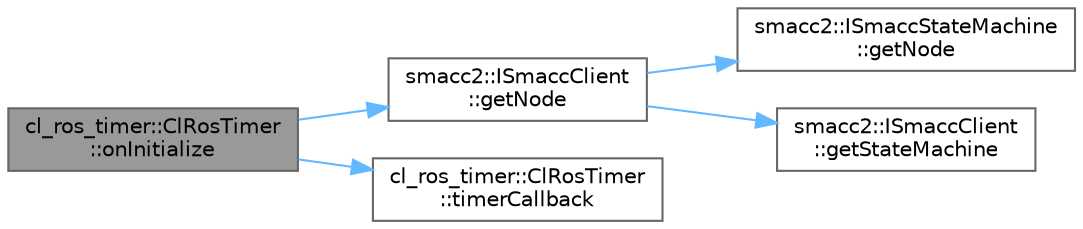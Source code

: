 digraph "cl_ros_timer::ClRosTimer::onInitialize"
{
 // LATEX_PDF_SIZE
  bgcolor="transparent";
  edge [fontname=Helvetica,fontsize=10,labelfontname=Helvetica,labelfontsize=10];
  node [fontname=Helvetica,fontsize=10,shape=box,height=0.2,width=0.4];
  rankdir="LR";
  Node1 [label="cl_ros_timer::ClRosTimer\l::onInitialize",height=0.2,width=0.4,color="gray40", fillcolor="grey60", style="filled", fontcolor="black",tooltip=" "];
  Node1 -> Node2 [color="steelblue1",style="solid"];
  Node2 [label="smacc2::ISmaccClient\l::getNode",height=0.2,width=0.4,color="grey40", fillcolor="white", style="filled",URL="$classsmacc2_1_1ISmaccClient.html#a0d0d53879b63fd45c78aac1c711f8708",tooltip=" "];
  Node2 -> Node3 [color="steelblue1",style="solid"];
  Node3 [label="smacc2::ISmaccStateMachine\l::getNode",height=0.2,width=0.4,color="grey40", fillcolor="white", style="filled",URL="$classsmacc2_1_1ISmaccStateMachine.html#a2cf8b817f7e137fc648e373ae4614a2f",tooltip=" "];
  Node2 -> Node4 [color="steelblue1",style="solid"];
  Node4 [label="smacc2::ISmaccClient\l::getStateMachine",height=0.2,width=0.4,color="grey40", fillcolor="white", style="filled",URL="$classsmacc2_1_1ISmaccClient.html#a0e489e232e516e1fea5f026531e10973",tooltip=" "];
  Node1 -> Node5 [color="steelblue1",style="solid"];
  Node5 [label="cl_ros_timer::ClRosTimer\l::timerCallback",height=0.2,width=0.4,color="grey40", fillcolor="white", style="filled",URL="$classcl__ros__timer_1_1ClRosTimer.html#adb34069dc41270020dc52831c0cdb364",tooltip=" "];
}
